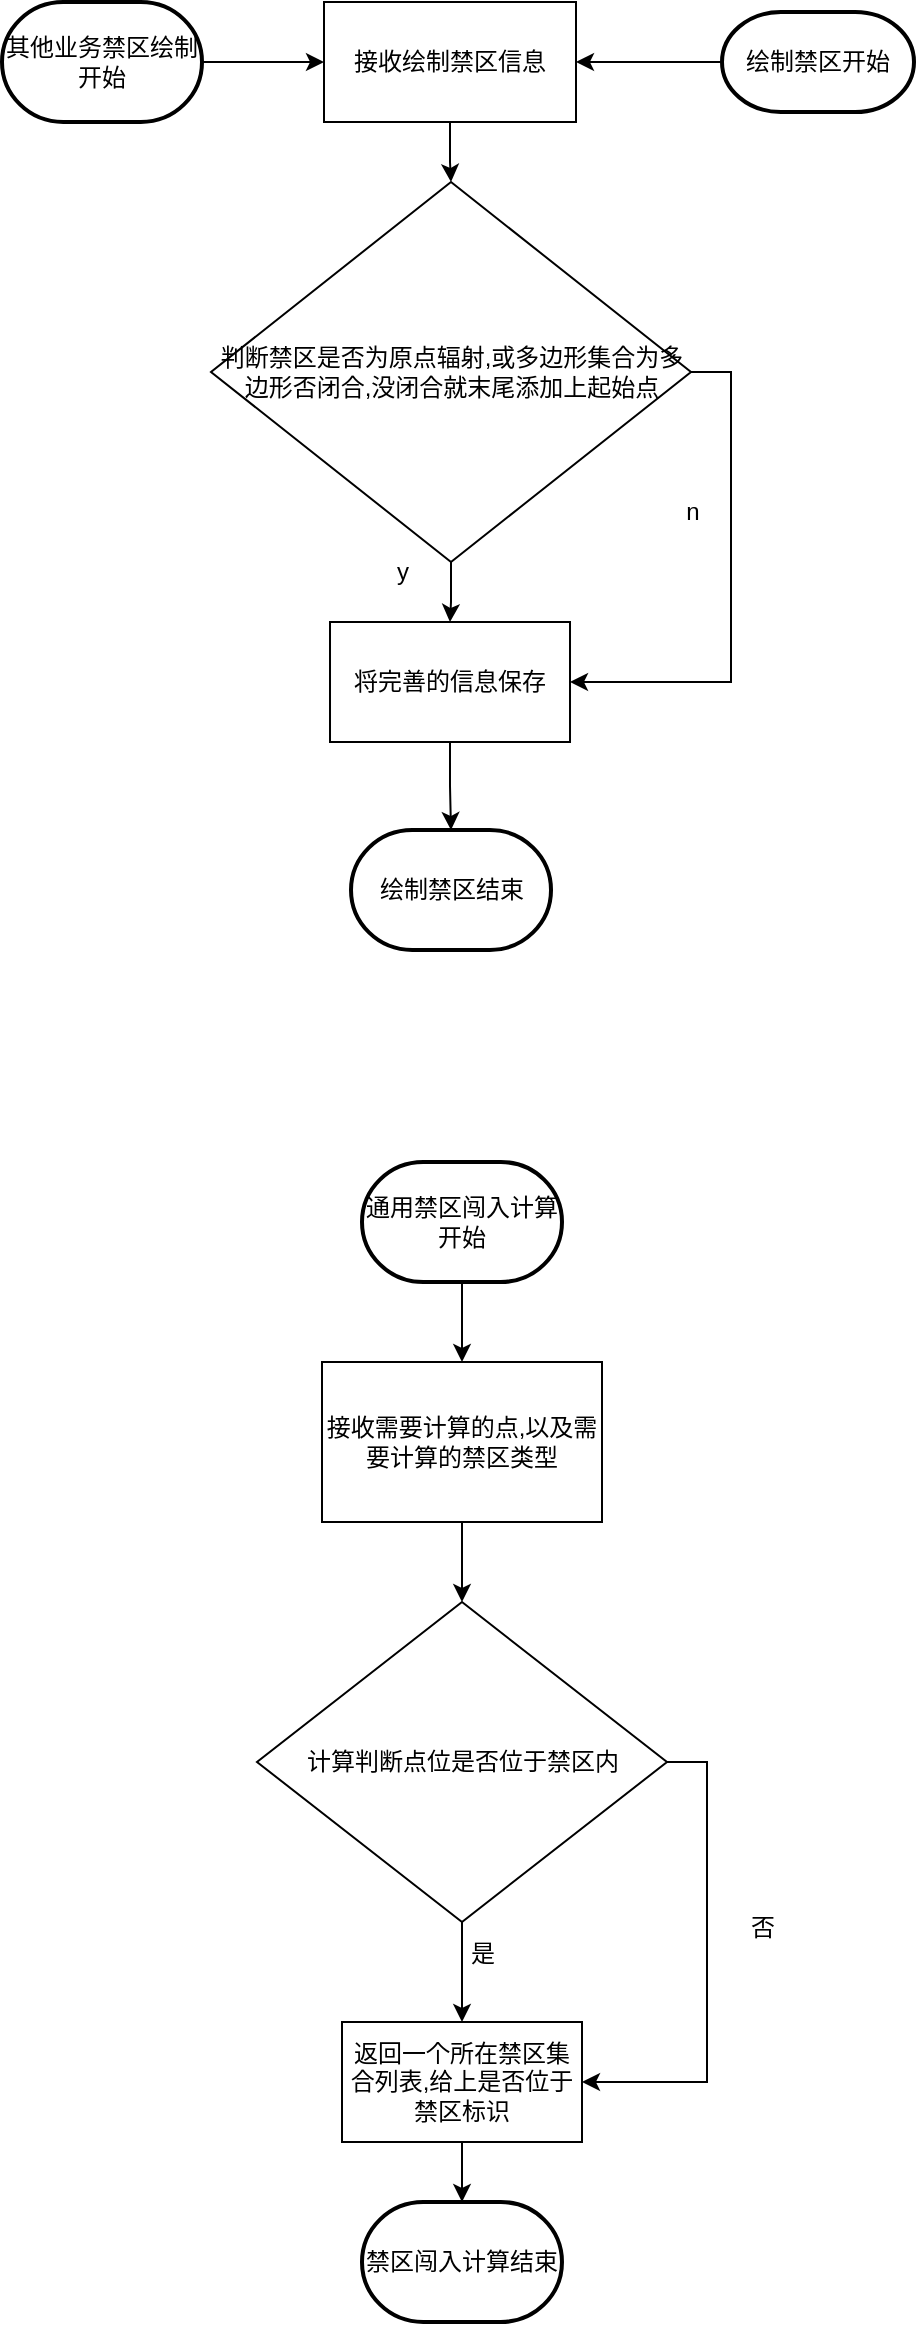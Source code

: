 <mxfile version="24.4.0" type="github">
  <diagram name="第 1 页" id="MwQK_PsTrnuAOYf0lSXi">
    <mxGraphModel dx="1099" dy="489" grid="1" gridSize="10" guides="1" tooltips="1" connect="1" arrows="1" fold="1" page="1" pageScale="1" pageWidth="827" pageHeight="1169" math="0" shadow="0">
      <root>
        <mxCell id="0" />
        <mxCell id="1" parent="0" />
        <mxCell id="HWDHlVqQiTKd7jb5pM2E-18" style="edgeStyle=orthogonalEdgeStyle;rounded=0;orthogonalLoop=1;jettySize=auto;html=1;entryX=1;entryY=0.5;entryDx=0;entryDy=0;" edge="1" parent="1" source="HWDHlVqQiTKd7jb5pM2E-1" target="HWDHlVqQiTKd7jb5pM2E-4">
          <mxGeometry relative="1" as="geometry" />
        </mxCell>
        <mxCell id="HWDHlVqQiTKd7jb5pM2E-1" value="绘制禁区开始" style="strokeWidth=2;html=1;shape=mxgraph.flowchart.terminator;whiteSpace=wrap;" vertex="1" parent="1">
          <mxGeometry x="550" y="115" width="96" height="50" as="geometry" />
        </mxCell>
        <mxCell id="HWDHlVqQiTKd7jb5pM2E-5" style="edgeStyle=orthogonalEdgeStyle;rounded=0;orthogonalLoop=1;jettySize=auto;html=1;exitX=0.5;exitY=1;exitDx=0;exitDy=0;" edge="1" parent="1" source="HWDHlVqQiTKd7jb5pM2E-4" target="HWDHlVqQiTKd7jb5pM2E-6">
          <mxGeometry relative="1" as="geometry">
            <mxPoint x="414" y="220" as="targetPoint" />
          </mxGeometry>
        </mxCell>
        <mxCell id="HWDHlVqQiTKd7jb5pM2E-4" value="接收绘制禁区信息" style="rounded=0;whiteSpace=wrap;html=1;" vertex="1" parent="1">
          <mxGeometry x="351" y="110" width="126" height="60" as="geometry" />
        </mxCell>
        <mxCell id="HWDHlVqQiTKd7jb5pM2E-8" style="edgeStyle=orthogonalEdgeStyle;rounded=0;orthogonalLoop=1;jettySize=auto;html=1;exitX=0.5;exitY=1;exitDx=0;exitDy=0;" edge="1" parent="1" source="HWDHlVqQiTKd7jb5pM2E-6" target="HWDHlVqQiTKd7jb5pM2E-9">
          <mxGeometry relative="1" as="geometry">
            <mxPoint x="414.333" y="330" as="targetPoint" />
          </mxGeometry>
        </mxCell>
        <mxCell id="HWDHlVqQiTKd7jb5pM2E-12" style="edgeStyle=orthogonalEdgeStyle;rounded=0;orthogonalLoop=1;jettySize=auto;html=1;exitX=1;exitY=0.5;exitDx=0;exitDy=0;entryX=1;entryY=0.5;entryDx=0;entryDy=0;" edge="1" parent="1" source="HWDHlVqQiTKd7jb5pM2E-6" target="HWDHlVqQiTKd7jb5pM2E-9">
          <mxGeometry relative="1" as="geometry" />
        </mxCell>
        <mxCell id="HWDHlVqQiTKd7jb5pM2E-6" value="判断禁区是否为原点辐射,或多边形集合为多边形否闭合,没闭合就末尾添加上起始点" style="rhombus;whiteSpace=wrap;html=1;" vertex="1" parent="1">
          <mxGeometry x="294.5" y="200" width="240" height="190" as="geometry" />
        </mxCell>
        <mxCell id="HWDHlVqQiTKd7jb5pM2E-14" style="edgeStyle=orthogonalEdgeStyle;rounded=0;orthogonalLoop=1;jettySize=auto;html=1;exitX=0.5;exitY=1;exitDx=0;exitDy=0;" edge="1" parent="1" source="HWDHlVqQiTKd7jb5pM2E-9" target="HWDHlVqQiTKd7jb5pM2E-15">
          <mxGeometry relative="1" as="geometry">
            <mxPoint x="414.333" y="440" as="targetPoint" />
          </mxGeometry>
        </mxCell>
        <mxCell id="HWDHlVqQiTKd7jb5pM2E-9" value="将完善的信息保存" style="rounded=0;whiteSpace=wrap;html=1;" vertex="1" parent="1">
          <mxGeometry x="354.003" y="420" width="120" height="60" as="geometry" />
        </mxCell>
        <mxCell id="HWDHlVqQiTKd7jb5pM2E-10" value="y" style="text;html=1;align=center;verticalAlign=middle;resizable=0;points=[];autosize=1;strokeColor=none;fillColor=none;" vertex="1" parent="1">
          <mxGeometry x="375" y="380" width="30" height="30" as="geometry" />
        </mxCell>
        <mxCell id="HWDHlVqQiTKd7jb5pM2E-13" value="n" style="text;html=1;align=center;verticalAlign=middle;resizable=0;points=[];autosize=1;strokeColor=none;fillColor=none;" vertex="1" parent="1">
          <mxGeometry x="520" y="350" width="30" height="30" as="geometry" />
        </mxCell>
        <mxCell id="HWDHlVqQiTKd7jb5pM2E-15" value="绘制禁区结束" style="strokeWidth=2;html=1;shape=mxgraph.flowchart.terminator;whiteSpace=wrap;" vertex="1" parent="1">
          <mxGeometry x="364.503" y="524" width="100" height="60" as="geometry" />
        </mxCell>
        <mxCell id="HWDHlVqQiTKd7jb5pM2E-17" style="edgeStyle=orthogonalEdgeStyle;rounded=0;orthogonalLoop=1;jettySize=auto;html=1;exitX=1;exitY=0.5;exitDx=0;exitDy=0;exitPerimeter=0;entryX=0;entryY=0.5;entryDx=0;entryDy=0;" edge="1" parent="1" source="HWDHlVqQiTKd7jb5pM2E-16" target="HWDHlVqQiTKd7jb5pM2E-4">
          <mxGeometry relative="1" as="geometry" />
        </mxCell>
        <mxCell id="HWDHlVqQiTKd7jb5pM2E-16" value="其他业务禁区绘制开始" style="strokeWidth=2;html=1;shape=mxgraph.flowchart.terminator;whiteSpace=wrap;" vertex="1" parent="1">
          <mxGeometry x="190" y="110" width="100" height="60" as="geometry" />
        </mxCell>
        <mxCell id="HWDHlVqQiTKd7jb5pM2E-21" style="edgeStyle=orthogonalEdgeStyle;rounded=0;orthogonalLoop=1;jettySize=auto;html=1;exitX=0.5;exitY=1;exitDx=0;exitDy=0;exitPerimeter=0;" edge="1" parent="1" source="HWDHlVqQiTKd7jb5pM2E-20" target="HWDHlVqQiTKd7jb5pM2E-22">
          <mxGeometry relative="1" as="geometry">
            <mxPoint x="420.167" y="790" as="targetPoint" />
          </mxGeometry>
        </mxCell>
        <mxCell id="HWDHlVqQiTKd7jb5pM2E-20" value="通用禁区闯入计算开始" style="strokeWidth=2;html=1;shape=mxgraph.flowchart.terminator;whiteSpace=wrap;" vertex="1" parent="1">
          <mxGeometry x="370" y="690" width="100" height="60" as="geometry" />
        </mxCell>
        <mxCell id="HWDHlVqQiTKd7jb5pM2E-23" style="edgeStyle=orthogonalEdgeStyle;rounded=0;orthogonalLoop=1;jettySize=auto;html=1;exitX=0.5;exitY=1;exitDx=0;exitDy=0;" edge="1" parent="1" source="HWDHlVqQiTKd7jb5pM2E-22" target="HWDHlVqQiTKd7jb5pM2E-26">
          <mxGeometry relative="1" as="geometry">
            <mxPoint x="420.167" y="910" as="targetPoint" />
          </mxGeometry>
        </mxCell>
        <mxCell id="HWDHlVqQiTKd7jb5pM2E-22" value="接收需要计算的点,以及需要计算的禁区类型" style="rounded=0;whiteSpace=wrap;html=1;" vertex="1" parent="1">
          <mxGeometry x="350" y="790" width="140" height="80" as="geometry" />
        </mxCell>
        <mxCell id="HWDHlVqQiTKd7jb5pM2E-28" value="" style="edgeStyle=orthogonalEdgeStyle;rounded=0;orthogonalLoop=1;jettySize=auto;html=1;" edge="1" parent="1" source="HWDHlVqQiTKd7jb5pM2E-26" target="HWDHlVqQiTKd7jb5pM2E-27">
          <mxGeometry relative="1" as="geometry" />
        </mxCell>
        <mxCell id="HWDHlVqQiTKd7jb5pM2E-30" style="edgeStyle=orthogonalEdgeStyle;rounded=0;orthogonalLoop=1;jettySize=auto;html=1;exitX=1;exitY=0.5;exitDx=0;exitDy=0;entryX=1;entryY=0.5;entryDx=0;entryDy=0;" edge="1" parent="1" source="HWDHlVqQiTKd7jb5pM2E-26" target="HWDHlVqQiTKd7jb5pM2E-27">
          <mxGeometry relative="1" as="geometry" />
        </mxCell>
        <mxCell id="HWDHlVqQiTKd7jb5pM2E-26" value="计算判断点位是否位于禁区内" style="rhombus;whiteSpace=wrap;html=1;" vertex="1" parent="1">
          <mxGeometry x="317.5" y="910" width="205" height="160" as="geometry" />
        </mxCell>
        <mxCell id="HWDHlVqQiTKd7jb5pM2E-32" style="edgeStyle=orthogonalEdgeStyle;rounded=0;orthogonalLoop=1;jettySize=auto;html=1;exitX=0.5;exitY=1;exitDx=0;exitDy=0;" edge="1" parent="1" source="HWDHlVqQiTKd7jb5pM2E-27" target="HWDHlVqQiTKd7jb5pM2E-33">
          <mxGeometry relative="1" as="geometry">
            <mxPoint x="420.167" y="1230.0" as="targetPoint" />
          </mxGeometry>
        </mxCell>
        <mxCell id="HWDHlVqQiTKd7jb5pM2E-27" value="返回一个所在禁区集合列表,给上是否位于禁区标识" style="whiteSpace=wrap;html=1;" vertex="1" parent="1">
          <mxGeometry x="360" y="1120" width="120" height="60" as="geometry" />
        </mxCell>
        <mxCell id="HWDHlVqQiTKd7jb5pM2E-29" value="是&lt;div&gt;&lt;br&gt;&lt;/div&gt;" style="text;html=1;align=center;verticalAlign=middle;resizable=0;points=[];autosize=1;strokeColor=none;fillColor=none;" vertex="1" parent="1">
          <mxGeometry x="410" y="1073" width="40" height="40" as="geometry" />
        </mxCell>
        <mxCell id="HWDHlVqQiTKd7jb5pM2E-31" value="否" style="text;html=1;align=center;verticalAlign=middle;resizable=0;points=[];autosize=1;strokeColor=none;fillColor=none;" vertex="1" parent="1">
          <mxGeometry x="550" y="1058" width="40" height="30" as="geometry" />
        </mxCell>
        <mxCell id="HWDHlVqQiTKd7jb5pM2E-33" value="禁区闯入计算结束" style="strokeWidth=2;html=1;shape=mxgraph.flowchart.terminator;whiteSpace=wrap;" vertex="1" parent="1">
          <mxGeometry x="369.997" y="1210.0" width="100" height="60" as="geometry" />
        </mxCell>
      </root>
    </mxGraphModel>
  </diagram>
</mxfile>
